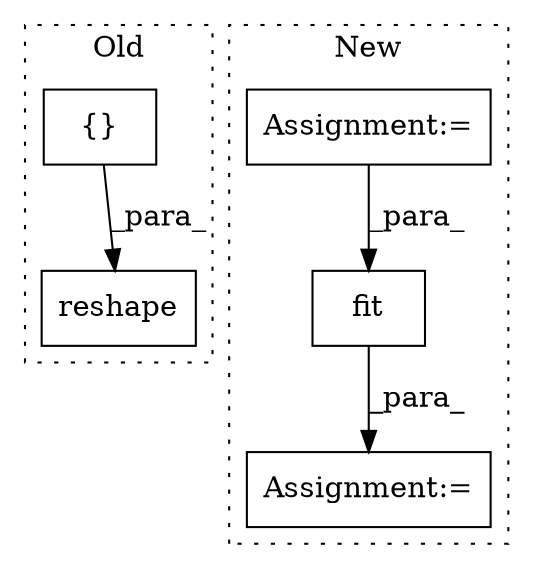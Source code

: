 digraph G {
subgraph cluster0 {
1 [label="reshape" a="32" s="1386,1465" l="8,1" shape="box"];
4 [label="{}" a="4" s="1404,1415" l="1,1" shape="box"];
label = "Old";
style="dotted";
}
subgraph cluster1 {
2 [label="fit" a="32" s="1571,1588" l="4,1" shape="box"];
3 [label="Assignment:=" a="7" s="263" l="6" shape="box"];
5 [label="Assignment:=" a="7" s="1544" l="1" shape="box"];
label = "New";
style="dotted";
}
2 -> 5 [label="_para_"];
3 -> 2 [label="_para_"];
4 -> 1 [label="_para_"];
}